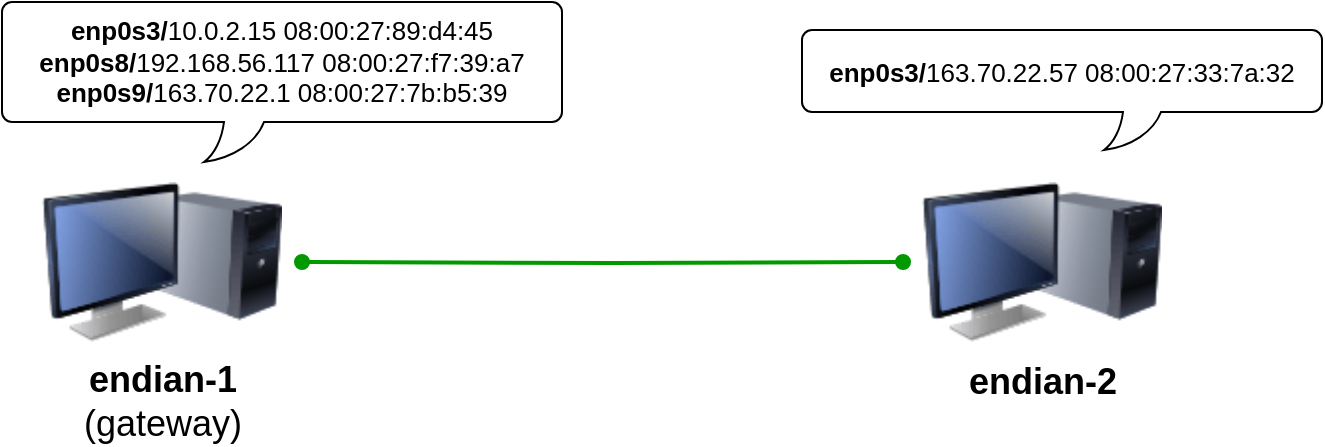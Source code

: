 <mxfile version="13.10.1" type="device"><diagram id="kPHraCtXazQWKMeJAMS2" name="Page-1"><mxGraphModel dx="1002" dy="627" grid="0" gridSize="10" guides="1" tooltips="1" connect="1" arrows="1" fold="1" page="0" pageScale="1" pageWidth="827" pageHeight="1169" math="0" shadow="0"><root><mxCell id="0"/><mxCell id="1" parent="0"/><mxCell id="DMtKzLRmnwSfRlUs5DSK-7" style="edgeStyle=orthogonalEdgeStyle;rounded=0;orthogonalLoop=1;jettySize=auto;html=1;startArrow=oval;startFill=1;endArrow=oval;endFill=1;strokeWidth=2;strokeColor=#009900;entryX=-0.079;entryY=0.5;entryDx=0;entryDy=0;entryPerimeter=0;" edge="1" parent="1" target="DMtKzLRmnwSfRlUs5DSK-2"><mxGeometry relative="1" as="geometry"><mxPoint x="210" y="220" as="sourcePoint"/></mxGeometry></mxCell><mxCell id="DMtKzLRmnwSfRlUs5DSK-1" value="" style="image;html=1;image=img/lib/clip_art/computers/Monitor_Tower_128x128.png" vertex="1" parent="1"><mxGeometry x="80" y="160" width="120" height="120" as="geometry"/></mxCell><mxCell id="DMtKzLRmnwSfRlUs5DSK-2" value="" style="image;html=1;image=img/lib/clip_art/computers/Monitor_Tower_128x128.png" vertex="1" parent="1"><mxGeometry x="520" y="160" width="120" height="120" as="geometry"/></mxCell><mxCell id="DMtKzLRmnwSfRlUs5DSK-3" value="&lt;font style=&quot;font-size: 18px&quot;&gt;&lt;b&gt;endian-1&lt;/b&gt;&lt;br&gt;(gateway)&lt;br&gt;&lt;/font&gt;" style="text;html=1;align=center;verticalAlign=middle;resizable=0;points=[];autosize=1;" vertex="1" parent="1"><mxGeometry x="95" y="270" width="90" height="40" as="geometry"/></mxCell><mxCell id="DMtKzLRmnwSfRlUs5DSK-4" value="&lt;font style=&quot;font-size: 18px&quot;&gt;&lt;b&gt;endian-2&lt;/b&gt;&lt;br&gt;&lt;/font&gt;" style="text;html=1;align=center;verticalAlign=middle;resizable=0;points=[];autosize=1;" vertex="1" parent="1"><mxGeometry x="535" y="270" width="90" height="20" as="geometry"/></mxCell><mxCell id="DMtKzLRmnwSfRlUs5DSK-5" value="&lt;font style=&quot;font-size: 13px&quot;&gt;&lt;b&gt;enp0s3/&lt;/b&gt;10.0.2.15 08:00:27:89:d4:45&lt;br&gt;&lt;b&gt;enp0s8/&lt;/b&gt;192.168.56.117 08:00:27:f7:39:a7&lt;br&gt;&lt;b&gt;enp0s9/&lt;/b&gt;163.70.22.1 08:00:27:7b:b5:39&lt;/font&gt;" style="whiteSpace=wrap;html=1;shape=mxgraph.basic.roundRectCallout;dx=121;dy=20;size=5;boundedLbl=1;" vertex="1" parent="1"><mxGeometry x="60" y="90" width="280" height="80" as="geometry"/></mxCell><mxCell id="DMtKzLRmnwSfRlUs5DSK-6" value="&lt;font style=&quot;font-size: 13px&quot;&gt;&lt;b&gt;enp0s3/&lt;/b&gt;163.70.22.57 08:00:27:33:7a:32&lt;/font&gt;" style="whiteSpace=wrap;html=1;shape=mxgraph.basic.roundRectCallout;dx=170;dy=19;size=5;boundedLbl=1;" vertex="1" parent="1"><mxGeometry x="460" y="104" width="260" height="60" as="geometry"/></mxCell></root></mxGraphModel></diagram></mxfile>